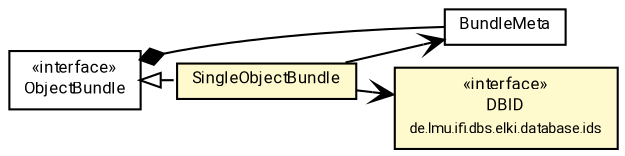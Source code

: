 #!/usr/local/bin/dot
#
# Class diagram 
# Generated by UMLGraph version R5_7_2-60-g0e99a6 (http://www.spinellis.gr/umlgraph/)
#

digraph G {
	graph [fontnames="svg"]
	edge [fontname="Roboto",fontsize=7,labelfontname="Roboto",labelfontsize=7,color="black"];
	node [fontname="Roboto",fontcolor="black",fontsize=8,shape=plaintext,margin=0,width=0,height=0];
	nodesep=0.15;
	ranksep=0.25;
	rankdir=LR;
	// de.lmu.ifi.dbs.elki.datasource.bundle.BundleMeta
	c9608334 [label=<<table title="de.lmu.ifi.dbs.elki.datasource.bundle.BundleMeta" border="0" cellborder="1" cellspacing="0" cellpadding="2" href="BundleMeta.html" target="_parent">
		<tr><td><table border="0" cellspacing="0" cellpadding="1">
		<tr><td align="center" balign="center"> <font face="Roboto">BundleMeta</font> </td></tr>
		</table></td></tr>
		</table>>, URL="BundleMeta.html"];
	// de.lmu.ifi.dbs.elki.datasource.bundle.ObjectBundle
	c9608338 [label=<<table title="de.lmu.ifi.dbs.elki.datasource.bundle.ObjectBundle" border="0" cellborder="1" cellspacing="0" cellpadding="2" href="ObjectBundle.html" target="_parent">
		<tr><td><table border="0" cellspacing="0" cellpadding="1">
		<tr><td align="center" balign="center"> &#171;interface&#187; </td></tr>
		<tr><td align="center" balign="center"> <font face="Roboto">ObjectBundle</font> </td></tr>
		</table></td></tr>
		</table>>, URL="ObjectBundle.html"];
	// de.lmu.ifi.dbs.elki.datasource.bundle.SingleObjectBundle
	c9608339 [label=<<table title="de.lmu.ifi.dbs.elki.datasource.bundle.SingleObjectBundle" border="0" cellborder="1" cellspacing="0" cellpadding="2" bgcolor="lemonChiffon" href="SingleObjectBundle.html" target="_parent">
		<tr><td><table border="0" cellspacing="0" cellpadding="1">
		<tr><td align="center" balign="center"> <font face="Roboto">SingleObjectBundle</font> </td></tr>
		</table></td></tr>
		</table>>, URL="SingleObjectBundle.html"];
	// de.lmu.ifi.dbs.elki.database.ids.DBID
	c9608441 [label=<<table title="de.lmu.ifi.dbs.elki.database.ids.DBID" border="0" cellborder="1" cellspacing="0" cellpadding="2" bgcolor="LemonChiffon" href="../../database/ids/DBID.html" target="_parent">
		<tr><td><table border="0" cellspacing="0" cellpadding="1">
		<tr><td align="center" balign="center"> &#171;interface&#187; </td></tr>
		<tr><td align="center" balign="center"> <font face="Roboto">DBID</font> </td></tr>
		<tr><td align="center" balign="center"> <font face="Roboto" point-size="7.0">de.lmu.ifi.dbs.elki.database.ids</font> </td></tr>
		</table></td></tr>
		</table>>, URL="../../database/ids/DBID.html"];
	// de.lmu.ifi.dbs.elki.datasource.bundle.ObjectBundle composed de.lmu.ifi.dbs.elki.datasource.bundle.BundleMeta
	c9608338 -> c9608334 [arrowhead=none,arrowtail=diamond,dir=back,weight=6];
	// de.lmu.ifi.dbs.elki.datasource.bundle.SingleObjectBundle implements de.lmu.ifi.dbs.elki.datasource.bundle.ObjectBundle
	c9608338 -> c9608339 [arrowtail=empty,style=dashed,dir=back,weight=9];
	// de.lmu.ifi.dbs.elki.datasource.bundle.SingleObjectBundle navassoc de.lmu.ifi.dbs.elki.datasource.bundle.BundleMeta
	c9608339 -> c9608334 [arrowhead=open,weight=1];
	// de.lmu.ifi.dbs.elki.datasource.bundle.SingleObjectBundle navassoc de.lmu.ifi.dbs.elki.database.ids.DBID
	c9608339 -> c9608441 [arrowhead=open,weight=1];
}

